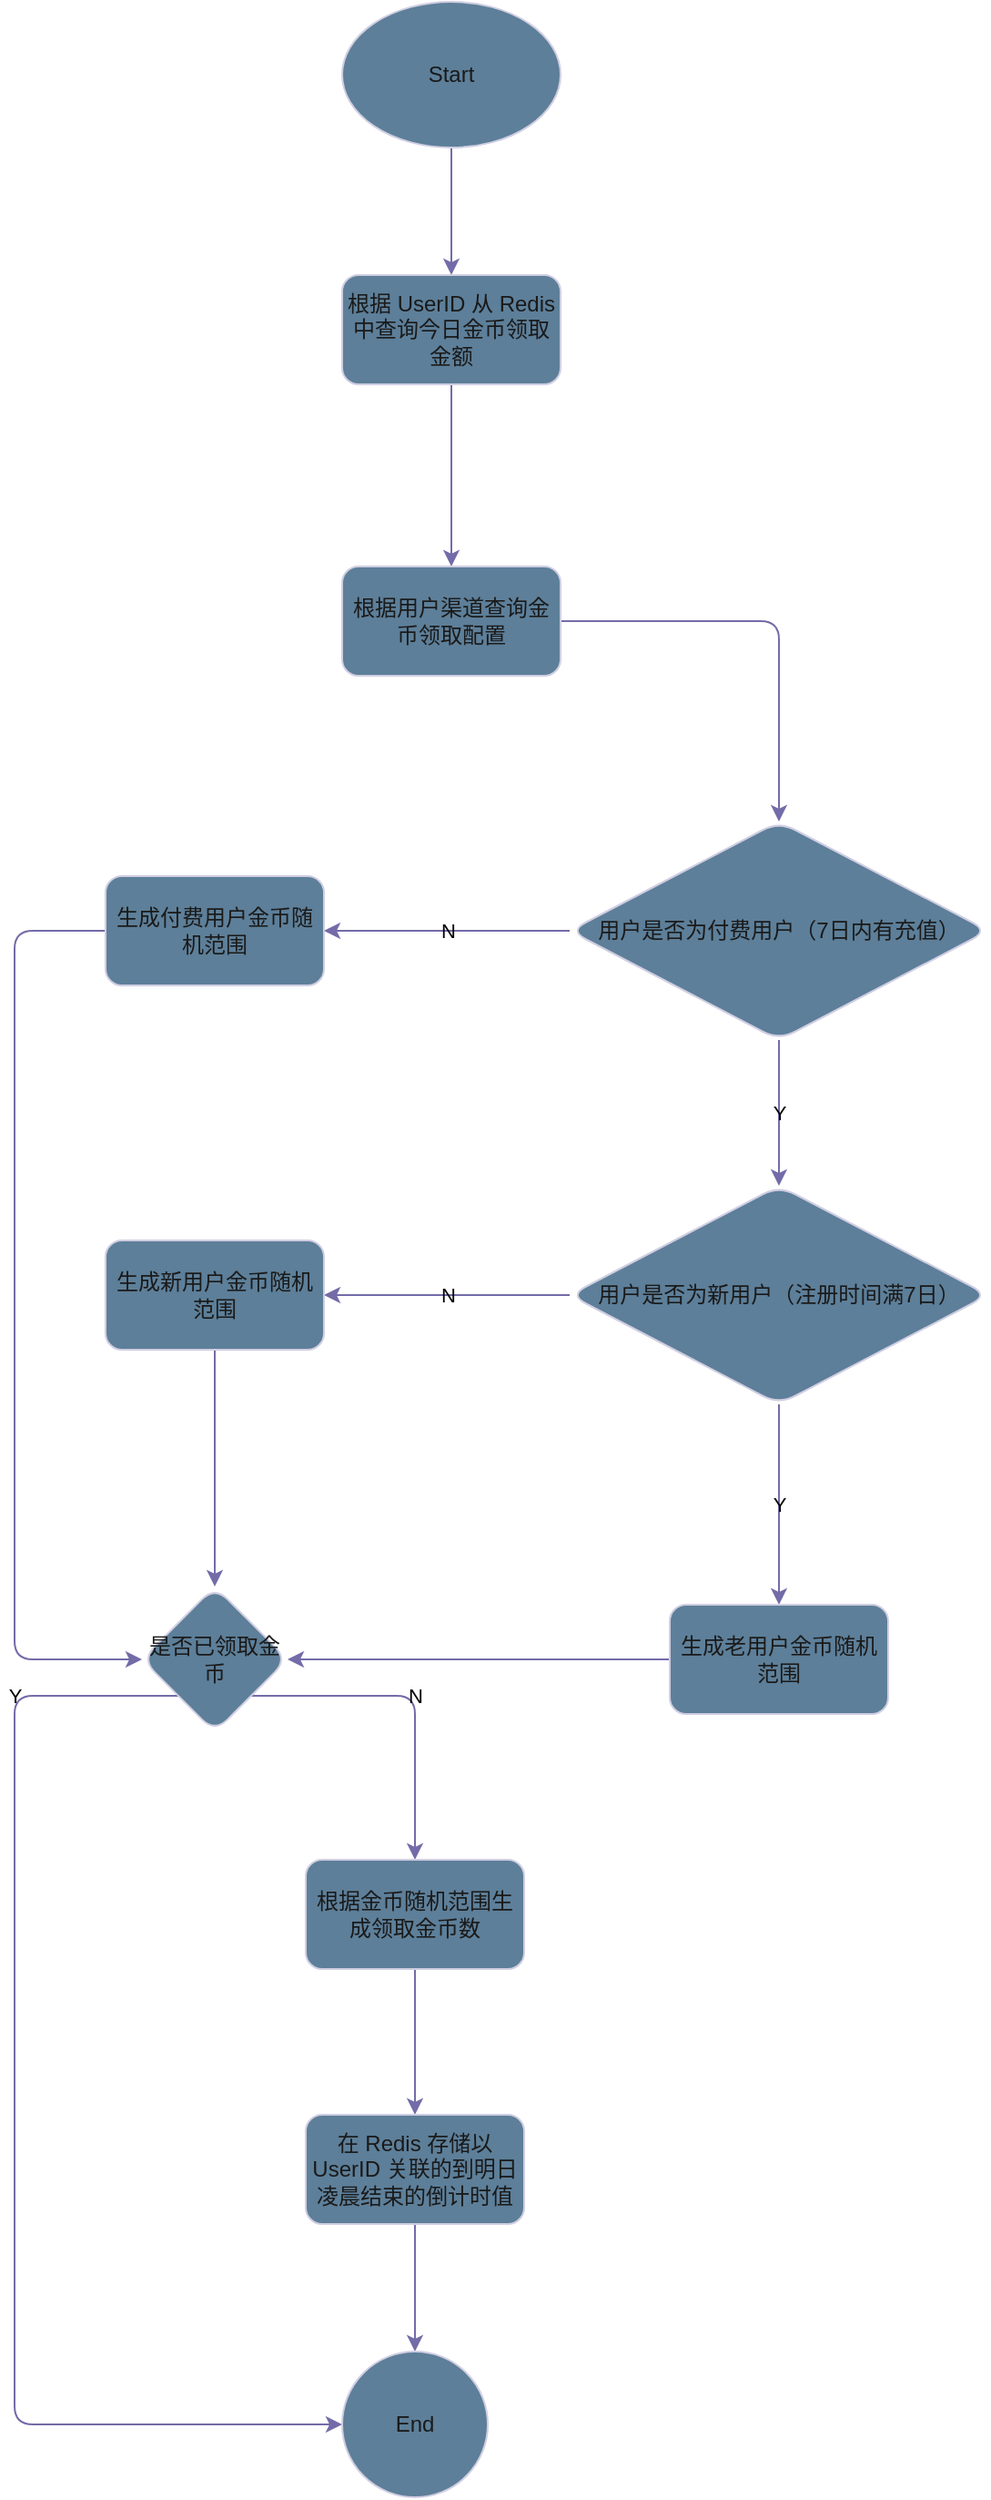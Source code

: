 <mxfile version="24.2.3" type="github">
  <diagram name="Page-1" id="CW4RRDtZ3Qa1tOluZkzK">
    <mxGraphModel dx="1434" dy="676" grid="1" gridSize="10" guides="1" tooltips="1" connect="1" arrows="1" fold="1" page="1" pageScale="1" pageWidth="850" pageHeight="1100" math="0" shadow="0">
      <root>
        <mxCell id="0" />
        <mxCell id="1" parent="0" />
        <mxCell id="m-QLZI3Lx8UgKaImKCGh-3" value="" style="edgeStyle=orthogonalEdgeStyle;rounded=1;orthogonalLoop=1;jettySize=auto;html=1;labelBackgroundColor=none;fontColor=default;strokeColor=#736CA8;" edge="1" parent="1" source="m-QLZI3Lx8UgKaImKCGh-1" target="m-QLZI3Lx8UgKaImKCGh-2">
          <mxGeometry relative="1" as="geometry" />
        </mxCell>
        <mxCell id="m-QLZI3Lx8UgKaImKCGh-1" value="Start" style="ellipse;whiteSpace=wrap;html=1;labelBackgroundColor=none;rounded=1;fillColor=#5D7F99;strokeColor=#D0CEE2;fontColor=#1A1A1A;" vertex="1" parent="1">
          <mxGeometry x="420" y="60" width="120" height="80" as="geometry" />
        </mxCell>
        <mxCell id="m-QLZI3Lx8UgKaImKCGh-5" value="" style="edgeStyle=orthogonalEdgeStyle;rounded=1;orthogonalLoop=1;jettySize=auto;html=1;labelBackgroundColor=none;fontColor=default;strokeColor=#736CA8;" edge="1" parent="1" source="m-QLZI3Lx8UgKaImKCGh-2" target="m-QLZI3Lx8UgKaImKCGh-4">
          <mxGeometry relative="1" as="geometry" />
        </mxCell>
        <mxCell id="m-QLZI3Lx8UgKaImKCGh-2" value="根据 UserID 从 Redis中查询今日金币领取金额" style="whiteSpace=wrap;html=1;labelBackgroundColor=none;rounded=1;fillColor=#5D7F99;strokeColor=#D0CEE2;fontColor=#1A1A1A;" vertex="1" parent="1">
          <mxGeometry x="420" y="210" width="120" height="60" as="geometry" />
        </mxCell>
        <mxCell id="m-QLZI3Lx8UgKaImKCGh-7" value="" style="edgeStyle=orthogonalEdgeStyle;rounded=1;orthogonalLoop=1;jettySize=auto;html=1;labelBackgroundColor=none;fontColor=default;strokeColor=#736CA8;" edge="1" parent="1" source="m-QLZI3Lx8UgKaImKCGh-4" target="m-QLZI3Lx8UgKaImKCGh-6">
          <mxGeometry relative="1" as="geometry" />
        </mxCell>
        <mxCell id="m-QLZI3Lx8UgKaImKCGh-4" value="根据用户渠道查询金币领取配置" style="whiteSpace=wrap;html=1;labelBackgroundColor=none;rounded=1;fillColor=#5D7F99;strokeColor=#D0CEE2;fontColor=#1A1A1A;" vertex="1" parent="1">
          <mxGeometry x="420" y="370" width="120" height="60" as="geometry" />
        </mxCell>
        <mxCell id="m-QLZI3Lx8UgKaImKCGh-9" value="Y" style="edgeStyle=orthogonalEdgeStyle;rounded=1;orthogonalLoop=1;jettySize=auto;html=1;labelBackgroundColor=none;fontColor=default;strokeColor=#736CA8;" edge="1" parent="1" source="m-QLZI3Lx8UgKaImKCGh-6" target="m-QLZI3Lx8UgKaImKCGh-8">
          <mxGeometry relative="1" as="geometry" />
        </mxCell>
        <mxCell id="m-QLZI3Lx8UgKaImKCGh-12" value="N" style="edgeStyle=orthogonalEdgeStyle;rounded=1;orthogonalLoop=1;jettySize=auto;html=1;labelBackgroundColor=none;fontColor=default;strokeColor=#736CA8;" edge="1" parent="1" source="m-QLZI3Lx8UgKaImKCGh-6" target="m-QLZI3Lx8UgKaImKCGh-11">
          <mxGeometry relative="1" as="geometry" />
        </mxCell>
        <mxCell id="m-QLZI3Lx8UgKaImKCGh-6" value="用户是否为付费用户（7日内有充值）" style="rhombus;whiteSpace=wrap;html=1;labelBackgroundColor=none;rounded=1;fillColor=#5D7F99;strokeColor=#D0CEE2;fontColor=#1A1A1A;" vertex="1" parent="1">
          <mxGeometry x="545" y="510" width="230" height="120" as="geometry" />
        </mxCell>
        <mxCell id="m-QLZI3Lx8UgKaImKCGh-14" value="N" style="edgeStyle=orthogonalEdgeStyle;rounded=1;orthogonalLoop=1;jettySize=auto;html=1;labelBackgroundColor=none;fontColor=default;strokeColor=#736CA8;" edge="1" parent="1" source="m-QLZI3Lx8UgKaImKCGh-8" target="m-QLZI3Lx8UgKaImKCGh-13">
          <mxGeometry relative="1" as="geometry" />
        </mxCell>
        <mxCell id="m-QLZI3Lx8UgKaImKCGh-18" value="Y" style="edgeStyle=orthogonalEdgeStyle;rounded=1;orthogonalLoop=1;jettySize=auto;html=1;labelBackgroundColor=none;fontColor=default;strokeColor=#736CA8;" edge="1" parent="1" source="m-QLZI3Lx8UgKaImKCGh-8" target="m-QLZI3Lx8UgKaImKCGh-15">
          <mxGeometry relative="1" as="geometry" />
        </mxCell>
        <mxCell id="m-QLZI3Lx8UgKaImKCGh-8" value="用户是否为新用户（注册时间满7日）" style="rhombus;whiteSpace=wrap;html=1;labelBackgroundColor=none;rounded=1;fillColor=#5D7F99;strokeColor=#D0CEE2;fontColor=#1A1A1A;" vertex="1" parent="1">
          <mxGeometry x="545" y="710" width="230" height="120" as="geometry" />
        </mxCell>
        <mxCell id="m-QLZI3Lx8UgKaImKCGh-24" style="edgeStyle=orthogonalEdgeStyle;rounded=1;orthogonalLoop=1;jettySize=auto;html=1;entryX=0;entryY=0.5;entryDx=0;entryDy=0;labelBackgroundColor=none;fontColor=default;strokeColor=#736CA8;" edge="1" parent="1" source="m-QLZI3Lx8UgKaImKCGh-11" target="m-QLZI3Lx8UgKaImKCGh-21">
          <mxGeometry relative="1" as="geometry">
            <Array as="points">
              <mxPoint x="240" y="570" />
              <mxPoint x="240" y="970" />
            </Array>
          </mxGeometry>
        </mxCell>
        <mxCell id="m-QLZI3Lx8UgKaImKCGh-11" value="生成付费用户金币随机范围" style="whiteSpace=wrap;html=1;labelBackgroundColor=none;rounded=1;fillColor=#5D7F99;strokeColor=#D0CEE2;fontColor=#1A1A1A;" vertex="1" parent="1">
          <mxGeometry x="290" y="540" width="120" height="60" as="geometry" />
        </mxCell>
        <mxCell id="m-QLZI3Lx8UgKaImKCGh-23" style="edgeStyle=orthogonalEdgeStyle;rounded=1;orthogonalLoop=1;jettySize=auto;html=1;entryX=0.5;entryY=0;entryDx=0;entryDy=0;labelBackgroundColor=none;fontColor=default;strokeColor=#736CA8;" edge="1" parent="1" source="m-QLZI3Lx8UgKaImKCGh-13" target="m-QLZI3Lx8UgKaImKCGh-21">
          <mxGeometry relative="1" as="geometry" />
        </mxCell>
        <mxCell id="m-QLZI3Lx8UgKaImKCGh-13" value="生成新用户金币随机范围" style="whiteSpace=wrap;html=1;labelBackgroundColor=none;rounded=1;fillColor=#5D7F99;strokeColor=#D0CEE2;fontColor=#1A1A1A;" vertex="1" parent="1">
          <mxGeometry x="290" y="740" width="120" height="60" as="geometry" />
        </mxCell>
        <mxCell id="m-QLZI3Lx8UgKaImKCGh-22" value="" style="edgeStyle=orthogonalEdgeStyle;rounded=1;orthogonalLoop=1;jettySize=auto;html=1;labelBackgroundColor=none;fontColor=default;strokeColor=#736CA8;" edge="1" parent="1" source="m-QLZI3Lx8UgKaImKCGh-15" target="m-QLZI3Lx8UgKaImKCGh-21">
          <mxGeometry relative="1" as="geometry" />
        </mxCell>
        <mxCell id="m-QLZI3Lx8UgKaImKCGh-15" value="生成老用户金币随机范围" style="whiteSpace=wrap;html=1;labelBackgroundColor=none;rounded=1;fillColor=#5D7F99;strokeColor=#D0CEE2;fontColor=#1A1A1A;" vertex="1" parent="1">
          <mxGeometry x="600" y="940" width="120" height="60" as="geometry" />
        </mxCell>
        <mxCell id="m-QLZI3Lx8UgKaImKCGh-25" value="Y" style="edgeStyle=orthogonalEdgeStyle;rounded=1;orthogonalLoop=1;jettySize=auto;html=1;exitX=0;exitY=1;exitDx=0;exitDy=0;entryX=0;entryY=0.5;entryDx=0;entryDy=0;labelBackgroundColor=none;fontColor=default;strokeColor=#736CA8;" edge="1" parent="1" source="m-QLZI3Lx8UgKaImKCGh-21" target="m-QLZI3Lx8UgKaImKCGh-30">
          <mxGeometry x="-0.731" relative="1" as="geometry">
            <mxPoint x="240" y="1080" as="targetPoint" />
            <Array as="points">
              <mxPoint x="240" y="990" />
              <mxPoint x="240" y="1390" />
            </Array>
            <mxPoint as="offset" />
          </mxGeometry>
        </mxCell>
        <mxCell id="m-QLZI3Lx8UgKaImKCGh-26" value="N" style="edgeStyle=orthogonalEdgeStyle;rounded=1;orthogonalLoop=1;jettySize=auto;html=1;exitX=1;exitY=1;exitDx=0;exitDy=0;entryX=0.5;entryY=0;entryDx=0;entryDy=0;labelBackgroundColor=none;fontColor=default;strokeColor=#736CA8;" edge="1" parent="1" source="m-QLZI3Lx8UgKaImKCGh-21" target="m-QLZI3Lx8UgKaImKCGh-27">
          <mxGeometry relative="1" as="geometry">
            <mxPoint x="470" y="1080" as="targetPoint" />
            <Array as="points">
              <mxPoint x="460" y="990" />
              <mxPoint x="460" y="1080" />
            </Array>
          </mxGeometry>
        </mxCell>
        <mxCell id="m-QLZI3Lx8UgKaImKCGh-21" value="是否已领取金币" style="rhombus;whiteSpace=wrap;html=1;labelBackgroundColor=none;rounded=1;fillColor=#5D7F99;strokeColor=#D0CEE2;fontColor=#1A1A1A;" vertex="1" parent="1">
          <mxGeometry x="310" y="930" width="80" height="80" as="geometry" />
        </mxCell>
        <mxCell id="m-QLZI3Lx8UgKaImKCGh-29" value="" style="edgeStyle=orthogonalEdgeStyle;rounded=1;orthogonalLoop=1;jettySize=auto;html=1;labelBackgroundColor=none;fontColor=default;strokeColor=#736CA8;" edge="1" parent="1" source="m-QLZI3Lx8UgKaImKCGh-27" target="m-QLZI3Lx8UgKaImKCGh-28">
          <mxGeometry relative="1" as="geometry" />
        </mxCell>
        <mxCell id="m-QLZI3Lx8UgKaImKCGh-27" value="根据金币随机范围生成领取金币数" style="whiteSpace=wrap;html=1;labelBackgroundColor=none;rounded=1;fillColor=#5D7F99;strokeColor=#D0CEE2;fontColor=#1A1A1A;" vertex="1" parent="1">
          <mxGeometry x="400" y="1080" width="120" height="60" as="geometry" />
        </mxCell>
        <mxCell id="m-QLZI3Lx8UgKaImKCGh-31" value="" style="edgeStyle=orthogonalEdgeStyle;rounded=1;orthogonalLoop=1;jettySize=auto;html=1;labelBackgroundColor=none;fontColor=default;strokeColor=#736CA8;" edge="1" parent="1" source="m-QLZI3Lx8UgKaImKCGh-28" target="m-QLZI3Lx8UgKaImKCGh-30">
          <mxGeometry relative="1" as="geometry" />
        </mxCell>
        <mxCell id="m-QLZI3Lx8UgKaImKCGh-28" value="在 Redis 存储以 UserID 关联的到明日凌晨结束的倒计时值" style="whiteSpace=wrap;html=1;labelBackgroundColor=none;rounded=1;fillColor=#5D7F99;strokeColor=#D0CEE2;fontColor=#1A1A1A;" vertex="1" parent="1">
          <mxGeometry x="400" y="1220" width="120" height="60" as="geometry" />
        </mxCell>
        <mxCell id="m-QLZI3Lx8UgKaImKCGh-30" value="End" style="ellipse;whiteSpace=wrap;html=1;labelBackgroundColor=none;rounded=1;fillColor=#5D7F99;strokeColor=#D0CEE2;fontColor=#1A1A1A;" vertex="1" parent="1">
          <mxGeometry x="420" y="1350" width="80" height="80" as="geometry" />
        </mxCell>
      </root>
    </mxGraphModel>
  </diagram>
</mxfile>
